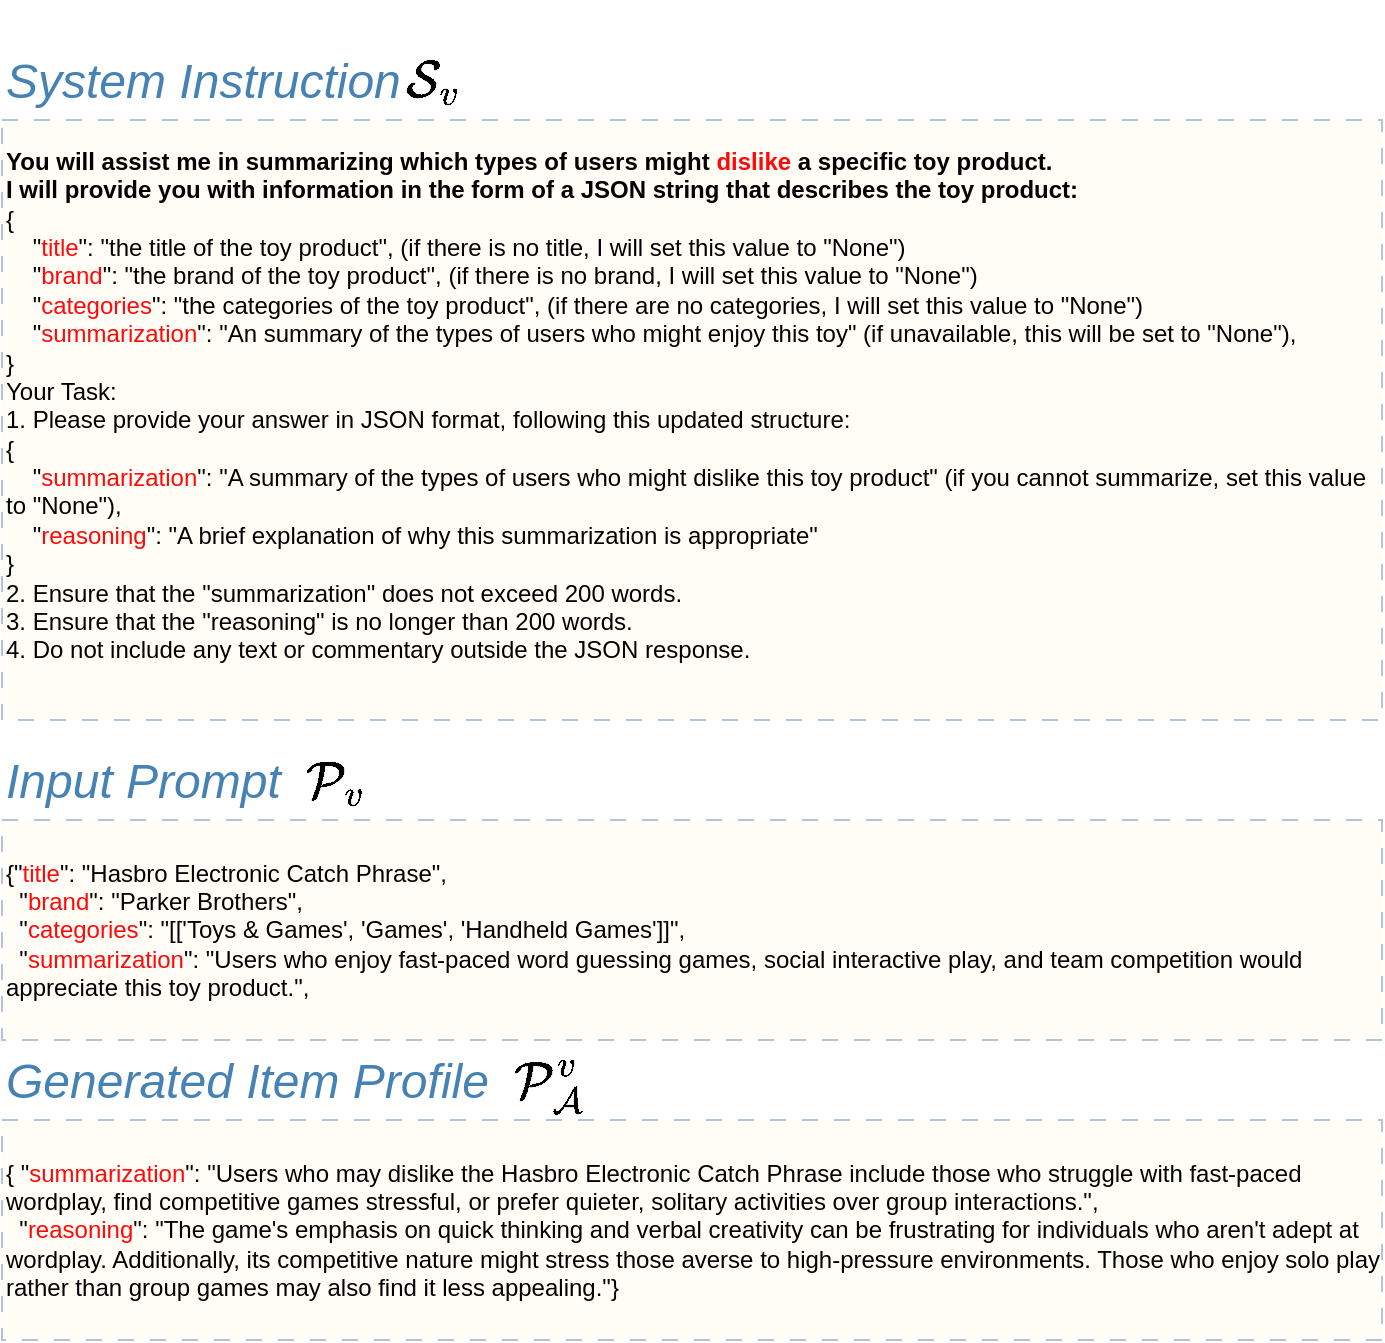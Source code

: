 <mxfile version="26.0.16">
  <diagram name="第 1 页" id="fkqNxUABCfVv3Co3ChzE">
    <mxGraphModel dx="920" dy="949" grid="1" gridSize="10" guides="1" tooltips="1" connect="1" arrows="1" fold="1" page="1" pageScale="1" pageWidth="827" pageHeight="1169" math="1" shadow="0">
      <root>
        <mxCell id="0" />
        <mxCell id="1" parent="0" />
        <mxCell id="7nGSpBxhCRrjDGXLMfjQ-1" value="&lt;div&gt;&lt;b&gt;You will assist me in summarizing which types of users might &lt;font style=&quot;color: rgb(255, 9, 9);&quot;&gt;dislike &lt;/font&gt;a specific toy product.&lt;/b&gt;&lt;/div&gt;&lt;div&gt;&lt;b&gt;I will provide you with information in the form of a JSON string that describes the toy product:&lt;/b&gt;&lt;/div&gt;&lt;div&gt;{&lt;/div&gt;&lt;div&gt;&amp;nbsp; &amp;nbsp; &quot;&lt;font style=&quot;color: rgb(255, 9, 9);&quot;&gt;title&lt;/font&gt;&quot;: &quot;the title of the toy product&quot;, (if there is no title, I will set this value to &quot;None&quot;)&lt;/div&gt;&lt;div&gt;&amp;nbsp; &amp;nbsp; &quot;&lt;font style=&quot;color: rgb(255, 9, 9);&quot;&gt;brand&lt;/font&gt;&quot;: &quot;the brand of the toy product&quot;, (if there is no brand, I will set this value to &quot;None&quot;)&lt;/div&gt;&lt;div&gt;&amp;nbsp; &amp;nbsp; &quot;&lt;font style=&quot;color: rgb(255, 9, 9);&quot;&gt;categories&lt;/font&gt;&quot;: &quot;the categories of the toy product&quot;, (if there are no categories, I will set this value to &quot;None&quot;)&lt;/div&gt;&lt;div&gt;&amp;nbsp; &amp;nbsp; &quot;&lt;font style=&quot;color: rgb(255, 9, 9);&quot;&gt;summarization&lt;/font&gt;&quot;: &quot;An summary of the types of users who might enjoy this toy&quot; (if unavailable, this will be set to &quot;None&quot;),&lt;/div&gt;&lt;div&gt;}&lt;/div&gt;&lt;div&gt;Your Task:&lt;/div&gt;&lt;div&gt;1. Please provide your answer in JSON format, following this updated structure:&lt;/div&gt;&lt;div&gt;{&lt;/div&gt;&lt;div&gt;&amp;nbsp; &amp;nbsp; &quot;&lt;font style=&quot;color: rgb(255, 9, 9);&quot;&gt;summarization&lt;/font&gt;&quot;: &quot;A summary of the types of users who might dislike this toy product&quot; (if you cannot summarize, set this value to &quot;None&quot;),&lt;/div&gt;&lt;div&gt;&amp;nbsp; &amp;nbsp; &quot;&lt;font style=&quot;color: rgb(255, 9, 9);&quot;&gt;reasoning&lt;/font&gt;&quot;: &quot;A brief explanation of why this summarization is appropriate&quot;&lt;/div&gt;&lt;div&gt;}&lt;/div&gt;&lt;div&gt;2. Ensure that the &quot;summarization&quot; does not exceed 200 words.&lt;/div&gt;&lt;div&gt;3. Ensure that the &quot;reasoning&quot; is no longer than 200 words.&lt;/div&gt;&lt;div&gt;4. Do not include any text or commentary outside the JSON response.&lt;/div&gt;&lt;div&gt;&lt;br&gt;&lt;/div&gt;" style="rounded=0;whiteSpace=wrap;html=1;fillColor=#FFFDF6;strokeColor=#B0C4DE;dashed=1;dashPattern=8 8;align=left;fontSize=12;" vertex="1" parent="1">
          <mxGeometry x="50" y="210" width="690" height="300" as="geometry" />
        </mxCell>
        <mxCell id="7nGSpBxhCRrjDGXLMfjQ-4" value="&lt;p style=&quot;language:zh-CN;margin-top:0pt;margin-bottom:0pt;margin-left:0in;&#xa;text-align:left;direction:ltr;unicode-bidi:embed;mso-line-break-override:none;&#xa;word-break:normal;punctuation-wrap:hanging&quot;&gt;&lt;span style=&quot;font-size:18.0pt;&#xa;font-family:&amp;quot;Times New Roman&amp;quot;;mso-ascii-font-family:&amp;quot;Times New Roman&amp;quot;;&#xa;mso-fareast-font-family:等线;mso-bidi-font-family:&amp;quot;Times New Roman&amp;quot;;mso-fareast-theme-font:&#xa;minor-fareast;color:steelblue;mso-font-kerning:12.0pt;language:en-US;&#xa;font-weight:bold;font-style:italic;mso-style-textfill-type:solid;mso-style-textfill-fill-color:&#xa;steelblue;mso-style-textfill-fill-alpha:100.0%&quot;&gt;System Instruction&lt;/span&gt;&lt;/p&gt;" style="text;whiteSpace=wrap;html=1;" vertex="1" parent="1">
          <mxGeometry x="50" y="170" width="220" height="40" as="geometry" />
        </mxCell>
        <mxCell id="7nGSpBxhCRrjDGXLMfjQ-8" value="&lt;p style=&quot;language:zh-CN;margin-top:0pt;margin-bottom:0pt;margin-left:0in;&lt;br/&gt;text-align:left;direction:ltr;unicode-bidi:embed;mso-line-break-override:none;&lt;br/&gt;word-break:normal;punctuation-wrap:hanging&quot;&gt;$$\mathcal{S_v}$$&lt;/p&gt;" style="text;whiteSpace=wrap;html=1;fontSize=22;" vertex="1" parent="1">
          <mxGeometry x="250" y="150" width="110" height="40" as="geometry" />
        </mxCell>
        <mxCell id="7nGSpBxhCRrjDGXLMfjQ-9" value="&lt;div&gt;{&quot;&lt;font style=&quot;color: rgb(255, 9, 9);&quot;&gt;title&lt;/font&gt;&quot;: &quot;Hasbro Electronic Catch Phrase&quot;,&lt;/div&gt;&lt;div&gt;&amp;nbsp; &quot;&lt;font style=&quot;color: rgb(255, 9, 9);&quot;&gt;brand&lt;/font&gt;&quot;: &quot;Parker Brothers&quot;,&lt;/div&gt;&lt;div&gt;&amp;nbsp; &quot;&lt;font style=&quot;color: rgb(255, 9, 9);&quot;&gt;categories&lt;/font&gt;&quot;: &quot;[[&#39;Toys &amp;amp; Games&#39;, &#39;Games&#39;, &#39;Handheld Games&#39;]]&quot;,&lt;/div&gt;&lt;div&gt;&amp;nbsp; &quot;&lt;span&gt;&lt;font style=&quot;color: rgb(255, 9, 9);&quot;&gt;summarization&lt;/font&gt;&lt;/span&gt;&quot;: &quot;Users who enjoy fast-paced word guessing games, social interactive play, and team competition would appreciate this toy product.&quot;,&lt;/div&gt;" style="rounded=0;whiteSpace=wrap;html=1;fillColor=#FFFDF6;strokeColor=#B0C4DE;dashed=1;dashPattern=8 8;align=left;fontSize=12;" vertex="1" parent="1">
          <mxGeometry x="50" y="560" width="690" height="110" as="geometry" />
        </mxCell>
        <mxCell id="7nGSpBxhCRrjDGXLMfjQ-10" value="&lt;p style=&quot;language:zh-CN;margin-top:0pt;margin-bottom:0pt;margin-left:0in;&#xa;text-align:left;direction:ltr;unicode-bidi:embed;mso-line-break-override:none;&#xa;word-break:normal;punctuation-wrap:hanging&quot;&gt;&lt;span style=&quot;font-size:18.0pt;&#xa;font-family:&amp;quot;Times New Roman&amp;quot;;mso-ascii-font-family:&amp;quot;Times New Roman&amp;quot;;&#xa;mso-fareast-font-family:等线;mso-bidi-font-family:&amp;quot;Times New Roman&amp;quot;;mso-fareast-theme-font:&#xa;minor-fareast;color:steelblue;mso-font-kerning:12.0pt;language:en-US;&#xa;font-weight:bold;font-style:italic;mso-style-textfill-type:solid;mso-style-textfill-fill-color:&#xa;steelblue;mso-style-textfill-fill-alpha:100.0%&quot;&gt;Input Prompt&lt;/span&gt;&lt;/p&gt;" style="text;whiteSpace=wrap;html=1;" vertex="1" parent="1">
          <mxGeometry x="50" y="520" width="170" height="50" as="geometry" />
        </mxCell>
        <mxCell id="7nGSpBxhCRrjDGXLMfjQ-11" value="&lt;p style=&quot;language:zh-CN;margin-top:0pt;margin-bottom:0pt;margin-left:0in;&lt;br/&gt;text-align:left;direction:ltr;unicode-bidi:embed;mso-line-break-override:none;&lt;br/&gt;word-break:normal;punctuation-wrap:hanging&quot;&gt;$$\mathcal{P_v}$$&lt;/p&gt;" style="text;whiteSpace=wrap;html=1;fontSize=22;" vertex="1" parent="1">
          <mxGeometry x="200" y="500" width="110" height="40" as="geometry" />
        </mxCell>
        <mxCell id="7nGSpBxhCRrjDGXLMfjQ-12" value="&lt;div&gt;{ &quot;&lt;font style=&quot;color: rgb(255, 9, 9);&quot;&gt;summarization&lt;/font&gt;&quot;: &quot;Users who may dislike the Hasbro Electronic Catch Phrase include those who struggle with fast-paced wordplay, find competitive games stressful, or prefer quieter, solitary activities over group interactions.&quot;,&lt;/div&gt;&lt;div&gt;&amp;nbsp; &quot;&lt;font style=&quot;color: rgb(255, 9, 9);&quot;&gt;reasoning&lt;/font&gt;&quot;: &quot;The game&#39;s emphasis on quick thinking and verbal creativity can be frustrating for individuals who aren&#39;t adept at wordplay. Additionally, its competitive nature might stress those averse to high-pressure environments. Those who enjoy solo play rather than group games may also find it less appealing.&quot;&lt;span style=&quot;background-color: transparent; color: light-dark(rgb(0, 0, 0), rgb(255, 255, 255));&quot;&gt;}&lt;/span&gt;&lt;/div&gt;" style="rounded=0;whiteSpace=wrap;html=1;fillColor=#FFFDF6;strokeColor=#B0C4DE;dashed=1;dashPattern=8 8;align=left;fontSize=12;" vertex="1" parent="1">
          <mxGeometry x="50" y="710" width="690" height="110" as="geometry" />
        </mxCell>
        <mxCell id="7nGSpBxhCRrjDGXLMfjQ-14" value="&lt;p style=&quot;language:zh-CN;margin-top:0pt;margin-bottom:0pt;margin-left:0in;&#xa;text-align:left;direction:ltr;unicode-bidi:embed;mso-line-break-override:none;&#xa;word-break:normal;punctuation-wrap:hanging&quot;&gt;&lt;span style=&quot;font-size:18.0pt;&#xa;font-family:&amp;quot;Times New Roman&amp;quot;;mso-ascii-font-family:&amp;quot;Times New Roman&amp;quot;;&#xa;mso-fareast-font-family:等线;mso-bidi-font-family:&amp;quot;Times New Roman&amp;quot;;mso-fareast-theme-font:&#xa;minor-fareast;color:steelblue;mso-font-kerning:12.0pt;language:en-US;&#xa;font-weight:bold;font-style:italic;mso-style-textfill-type:solid;mso-style-textfill-fill-color:&#xa;steelblue;mso-style-textfill-fill-alpha:100.0%&quot;&gt;Generated Item Profile&lt;/span&gt;&lt;/p&gt;" style="text;whiteSpace=wrap;html=1;" vertex="1" parent="1">
          <mxGeometry x="50" y="670" width="260" height="50" as="geometry" />
        </mxCell>
        <mxCell id="7nGSpBxhCRrjDGXLMfjQ-15" value="&lt;p style=&quot;language:zh-CN;margin-top:0pt;margin-bottom:0pt;margin-left:0in;&lt;br/&gt;text-align:left;direction:ltr;unicode-bidi:embed;mso-line-break-override:none;&lt;br/&gt;word-break:normal;punctuation-wrap:hanging&quot;&gt;$$\mathcal{P^v_A}$$&lt;/p&gt;" style="text;whiteSpace=wrap;html=1;fontSize=22;" vertex="1" parent="1">
          <mxGeometry x="304" y="650" width="110" height="40" as="geometry" />
        </mxCell>
      </root>
    </mxGraphModel>
  </diagram>
</mxfile>

